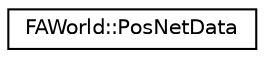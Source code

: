 digraph G
{
  edge [fontname="Helvetica",fontsize="10",labelfontname="Helvetica",labelfontsize="10"];
  node [fontname="Helvetica",fontsize="10",shape=record];
  rankdir="LR";
  Node1 [label="FAWorld::PosNetData",height=0.2,width=0.4,color="black", fillcolor="white", style="filled",URL="$struct_f_a_world_1_1_pos_net_data.html"];
}
